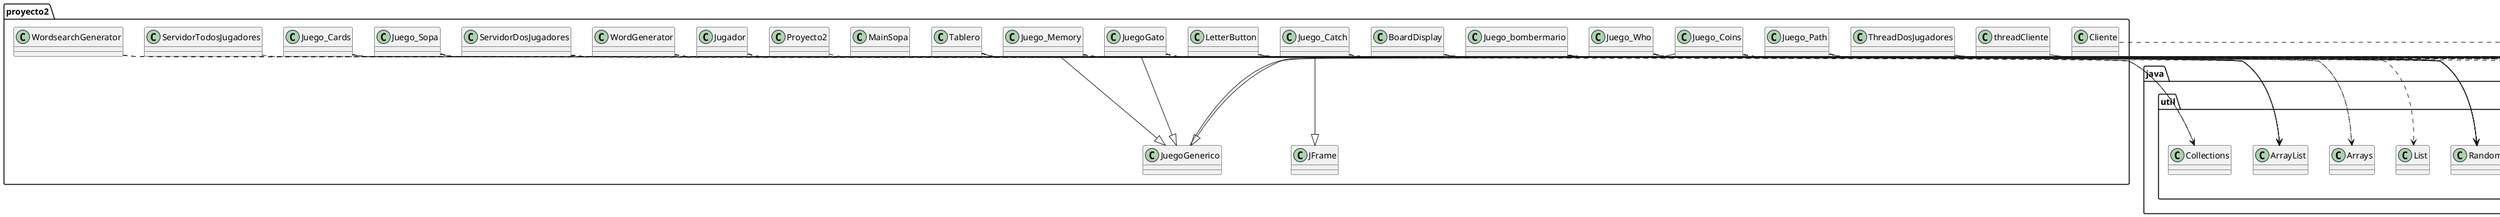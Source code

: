 @startuml
annotation java.lang.Override
annotation java.lang.SuppressWarnings
class java.awt.Color
class java.awt.Dimension
class java.awt.FlowLayout
class java.awt.Image
class java.awt.Insets
class java.awt.Point
class java.awt.event.ActionEvent
class java.awt.event.MouseAdapter
class java.io.BufferedReader
class java.io.DataInputStream
class java.io.File
class java.io.FileInputStream
class java.io.IOException
class java.io.InputStreamReader
class java.lang.Thread
class java.net.ServerSocket
class java.net.Socket
class java.nio.file.Files
class java.nio.file.Paths
class java.util.ArrayList
class java.util.Arrays
class java.util.Collections
class java.util.List
class java.util.Random
class java.util.logging.Level
class java.util.logging.Logger
class java.util.stream.Collectors
class java.util.stream.Stream
class javax.imageio.ImageIO
class javax.swing.ImageIcon
class javax.swing.JButton
class javax.swing.JFrame
class javax.swing.JOptionPane
class javax.swing.Timer
class javax.swing.border.EmptyBorder
class proyecto2.BoardDisplay
class proyecto2.Cliente
class proyecto2.JFrame
class proyecto2.JuegoGato
class proyecto2.JuegoGenerico
class proyecto2.Juego_Cards
class proyecto2.Juego_Catch
class proyecto2.Juego_Coins
class proyecto2.Juego_Memory
class proyecto2.Juego_Path
class proyecto2.Juego_Sopa
class proyecto2.Juego_Who
class proyecto2.Juego_bombermario
class proyecto2.Jugador
class proyecto2.LetterButton
class proyecto2.MainSopa
class proyecto2.Proyecto2
class proyecto2.ServidorDosJugadores
class proyecto2.ServidorTodosJugadores
class proyecto2.Tablero
class proyecto2.ThreadDosJugadores
class proyecto2.WordGenerator
class proyecto2.WordsearchGenerator
class proyecto2.threadCliente
interface java.awt.event.ActionListener
proyecto2.BoardDisplay ..> java.lang.Override
proyecto2.BoardDisplay ..> java.awt.event.ActionEvent
proyecto2.BoardDisplay ..> java.util.ArrayList
proyecto2.BoardDisplay ..> java.util.Random
proyecto2.BoardDisplay ..> javax.swing.border.EmptyBorder
proyecto2.BoardDisplay --|> java.awt.event.ActionListener
proyecto2.Cliente ..> javax.swing.JOptionPane
proyecto2.JuegoGato ..> java.awt.event.MouseAdapter
proyecto2.JuegoGato ..> java.io.IOException
proyecto2.JuegoGato ..> java.util.Random
proyecto2.JuegoGato ..> javax.swing.ImageIcon
proyecto2.JuegoGato ..> javax.swing.JButton
proyecto2.JuegoGato ..> javax.swing.JOptionPane
proyecto2.JuegoGato --|> proyecto2.JuegoGenerico
proyecto2.JuegoGenerico --|> javax.swing.JFrame
proyecto2.Juego_Cards ..> java.lang.SuppressWarnings
proyecto2.Juego_Cards ..> java.util.ArrayList
proyecto2.Juego_Cards ..> java.util.Arrays
proyecto2.Juego_Cards ..> java.util.Collections
proyecto2.Juego_Cards --|> javax.swing.JFrame
proyecto2.Juego_Catch ..> java.lang.Override
proyecto2.Juego_Catch ..> java.lang.SuppressWarnings
proyecto2.Juego_Catch ..> java.awt.Color
proyecto2.Juego_Catch ..> java.awt.event.ActionEvent
proyecto2.Juego_Catch --|> proyecto2.JFrame
proyecto2.Juego_Catch ..> java.awt.event.ActionListener
proyecto2.Juego_Coins ..> java.lang.Override
proyecto2.Juego_Coins ..> java.lang.SuppressWarnings
proyecto2.Juego_Coins ..> java.awt.Color
proyecto2.Juego_Coins ..> java.awt.event.ActionEvent
proyecto2.Juego_Coins ..> javax.swing.JButton
proyecto2.Juego_Coins ..> javax.swing.JOptionPane
proyecto2.Juego_Coins ..> javax.swing.Timer
proyecto2.Juego_Coins --|> proyecto2.JuegoGenerico
proyecto2.Juego_Coins ..> java.awt.event.ActionListener
proyecto2.Juego_Memory ..> java.lang.Override
proyecto2.Juego_Memory ..> java.lang.SuppressWarnings
proyecto2.Juego_Memory ..> java.awt.Image
proyecto2.Juego_Memory ..> java.awt.event.ActionEvent
proyecto2.Juego_Memory ..> java.io.File
proyecto2.Juego_Memory ..> java.io.IOException
proyecto2.Juego_Memory ..> java.util.Random
proyecto2.Juego_Memory ..> javax.imageio.ImageIO
proyecto2.Juego_Memory --|> proyecto2.JuegoGenerico
proyecto2.Juego_Memory ..> java.awt.event.ActionListener
proyecto2.Juego_Path ..> java.lang.Override
proyecto2.Juego_Path ..> java.lang.SuppressWarnings
proyecto2.Juego_Path ..> java.awt.event.ActionEvent
proyecto2.Juego_Path ..> java.util.Random
proyecto2.Juego_Path ..> javax.swing.JButton
proyecto2.Juego_Path --|> javax.swing.JFrame
proyecto2.Juego_Path ..> javax.swing.JOptionPane
proyecto2.Juego_Path ..> java.awt.event.ActionListener
proyecto2.Juego_Sopa ..> java.lang.SuppressWarnings
proyecto2.Juego_Sopa ..> java.io.IOException
proyecto2.Juego_Sopa ..> java.nio.file.Files
proyecto2.Juego_Sopa ..> java.nio.file.Paths
proyecto2.Juego_Sopa ..> java.util.ArrayList
proyecto2.Juego_Sopa ..> java.util.Random
proyecto2.Juego_Sopa ..> java.util.stream.Collectors
proyecto2.Juego_Sopa ..> java.util.stream.Stream
proyecto2.Juego_Sopa --|> javax.swing.JFrame
proyecto2.Juego_Who ..> java.lang.SuppressWarnings
proyecto2.Juego_Who ..> java.awt.FlowLayout
proyecto2.Juego_Who ..> java.awt.Image
proyecto2.Juego_Who ..> java.io.File
proyecto2.Juego_Who ..> java.io.IOException
proyecto2.Juego_Who ..> java.util.Random
proyecto2.Juego_Who ..> javax.imageio.ImageIO
proyecto2.Juego_Who ..> javax.swing.ImageIcon
proyecto2.Juego_Who ..> javax.swing.JButton
proyecto2.Juego_Who --|> javax.swing.JFrame
proyecto2.Juego_Who ..> javax.swing.JOptionPane
proyecto2.Juego_bombermario ..> java.lang.Override
proyecto2.Juego_bombermario ..> java.lang.SuppressWarnings
proyecto2.Juego_bombermario ..> java.awt.Color
proyecto2.Juego_bombermario ..> java.awt.event.ActionEvent
proyecto2.Juego_bombermario ..> java.util.Random
proyecto2.Juego_bombermario ..> javax.swing.JButton
proyecto2.Juego_bombermario --|> javax.swing.JFrame
proyecto2.Juego_bombermario ..> javax.swing.JOptionPane
proyecto2.Juego_bombermario ..> java.awt.event.ActionListener
proyecto2.Jugador ..> java.io.IOException
proyecto2.Jugador ..> java.net.Socket
proyecto2.Jugador ..> java.util.logging.Level
proyecto2.Jugador ..> java.util.logging.Logger
proyecto2.Jugador ..> javax.swing.JButton
proyecto2.LetterButton ..> java.awt.Color
proyecto2.LetterButton ..> java.awt.Dimension
proyecto2.LetterButton ..> java.awt.Insets
proyecto2.LetterButton ..> java.awt.event.ActionEvent
proyecto2.LetterButton --|> javax.swing.JButton
proyecto2.LetterButton ..> java.awt.event.ActionListener
proyecto2.Proyecto2 ..> java.io.IOException
proyecto2.ServidorDosJugadores ..> java.io.IOException
proyecto2.ServidorDosJugadores ..> java.net.ServerSocket
proyecto2.ServidorDosJugadores ..> java.net.Socket
proyecto2.ServidorDosJugadores ..> java.util.ArrayList
proyecto2.ServidorDosJugadores ..> java.util.logging.Level
proyecto2.ServidorDosJugadores ..> java.util.logging.Logger
proyecto2.ServidorDosJugadores ..> javax.swing.JButton
proyecto2.ServidorTodosJugadores ..> java.util.ArrayList
proyecto2.Tablero ..> java.lang.SuppressWarnings
proyecto2.Tablero ..> java.awt.Color
proyecto2.Tablero ..> java.awt.Point
proyecto2.Tablero ..> java.io.IOException
proyecto2.Tablero ..> java.util.ArrayList
proyecto2.Tablero ..> java.util.Arrays
proyecto2.Tablero ..> java.util.Collections
proyecto2.Tablero ..> java.util.List
proyecto2.Tablero ..> java.util.Random
proyecto2.Tablero ..> javax.swing.JButton
proyecto2.Tablero --|> javax.swing.JFrame
proyecto2.Tablero ..> javax.swing.JOptionPane
proyecto2.ThreadDosJugadores ..> java.lang.Override
proyecto2.ThreadDosJugadores --|> java.lang.Thread
proyecto2.WordGenerator ..> java.io.BufferedReader
proyecto2.WordGenerator ..> java.io.DataInputStream
proyecto2.WordGenerator ..> java.io.FileInputStream
proyecto2.WordGenerator ..> java.io.InputStreamReader
proyecto2.WordGenerator ..> java.util.ArrayList
proyecto2.WordGenerator ..> java.util.Random
proyecto2.WordsearchGenerator ..> java.util.ArrayList
proyecto2.WordsearchGenerator ..> java.util.Collections
proyecto2.WordsearchGenerator ..> java.util.Random
proyecto2.threadCliente --|> java.lang.Thread
@enduml